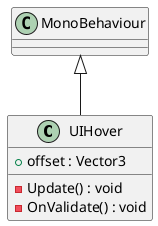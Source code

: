 @startuml
class UIHover {
    + offset : Vector3
    - Update() : void
    - OnValidate() : void
}
MonoBehaviour <|-- UIHover
@enduml
